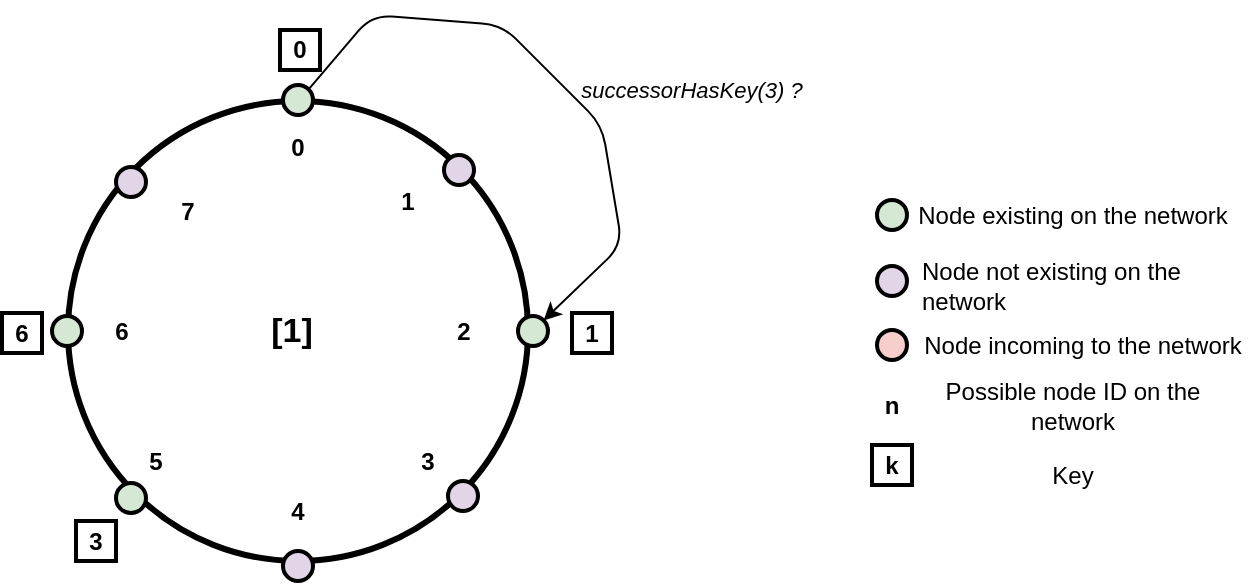 <mxfile version="14.6.9" type="device"><diagram id="oN7rGIVR_NU18HYlivET" name="Page-1"><mxGraphModel dx="964" dy="624" grid="1" gridSize="10" guides="1" tooltips="1" connect="1" arrows="1" fold="1" page="1" pageScale="1" pageWidth="850" pageHeight="1100" math="0" shadow="0"><root><mxCell id="0"/><mxCell id="1" parent="0"/><mxCell id="I6jWGAwudiygs9Jdwx2--1" value="" style="group" vertex="1" connectable="0" parent="1"><mxGeometry x="525" y="182.5" width="197.5" height="150" as="geometry"/></mxCell><mxCell id="I6jWGAwudiygs9Jdwx2--2" value="Node not existing on the network" style="text;html=1;strokeColor=none;fillColor=none;align=left;verticalAlign=middle;whiteSpace=wrap;rounded=0;container=0;" vertex="1" parent="I6jWGAwudiygs9Jdwx2--1"><mxGeometry x="32.5" y="35.5" width="165" height="20" as="geometry"/></mxCell><mxCell id="I6jWGAwudiygs9Jdwx2--3" value="Node incoming to the network" style="text;html=1;strokeColor=none;fillColor=none;align=center;verticalAlign=middle;whiteSpace=wrap;rounded=0;container=0;" vertex="1" parent="I6jWGAwudiygs9Jdwx2--1"><mxGeometry x="32.5" y="65" width="165" height="20" as="geometry"/></mxCell><mxCell id="I6jWGAwudiygs9Jdwx2--4" value="&lt;b&gt;n&lt;/b&gt;" style="text;html=1;strokeColor=none;fillColor=none;align=center;verticalAlign=middle;whiteSpace=wrap;rounded=0;" vertex="1" parent="I6jWGAwudiygs9Jdwx2--1"><mxGeometry y="95" width="40" height="20" as="geometry"/></mxCell><mxCell id="I6jWGAwudiygs9Jdwx2--5" value="" style="ellipse;whiteSpace=wrap;html=1;aspect=fixed;strokeWidth=2;fillColor=#d5e8d4;container=0;" vertex="1" parent="I6jWGAwudiygs9Jdwx2--1"><mxGeometry x="12.5" y="2.5" width="15" height="15" as="geometry"/></mxCell><mxCell id="I6jWGAwudiygs9Jdwx2--6" value="" style="ellipse;whiteSpace=wrap;html=1;aspect=fixed;strokeWidth=2;fillColor=#e1d5e7;container=0;" vertex="1" parent="I6jWGAwudiygs9Jdwx2--1"><mxGeometry x="12.5" y="35.5" width="15" height="15" as="geometry"/></mxCell><mxCell id="I6jWGAwudiygs9Jdwx2--7" value="" style="ellipse;whiteSpace=wrap;html=1;aspect=fixed;strokeWidth=2;fillColor=#f8cecc;container=0;" vertex="1" parent="I6jWGAwudiygs9Jdwx2--1"><mxGeometry x="12.5" y="67.5" width="15" height="15" as="geometry"/></mxCell><mxCell id="I6jWGAwudiygs9Jdwx2--8" value="Node existing on the network" style="text;html=1;strokeColor=none;fillColor=none;align=center;verticalAlign=middle;whiteSpace=wrap;rounded=0;container=0;" vertex="1" parent="I6jWGAwudiygs9Jdwx2--1"><mxGeometry x="27.5" width="165" height="20" as="geometry"/></mxCell><mxCell id="I6jWGAwudiygs9Jdwx2--9" value="Possible node ID on the network" style="text;html=1;strokeColor=none;fillColor=none;align=center;verticalAlign=middle;whiteSpace=wrap;rounded=0;container=0;" vertex="1" parent="I6jWGAwudiygs9Jdwx2--1"><mxGeometry x="27.5" y="95" width="165" height="20" as="geometry"/></mxCell><mxCell id="I6jWGAwudiygs9Jdwx2--10" value="&lt;b&gt;k&lt;/b&gt;" style="text;html=1;fillColor=none;align=center;verticalAlign=middle;whiteSpace=wrap;rounded=0;strokeColor=#000000;strokeWidth=2;" vertex="1" parent="I6jWGAwudiygs9Jdwx2--1"><mxGeometry x="10" y="125" width="20" height="20" as="geometry"/></mxCell><mxCell id="I6jWGAwudiygs9Jdwx2--11" value="Key" style="text;html=1;strokeColor=none;fillColor=none;align=center;verticalAlign=middle;whiteSpace=wrap;rounded=0;container=0;" vertex="1" parent="I6jWGAwudiygs9Jdwx2--1"><mxGeometry x="27.5" y="130" width="165" height="20" as="geometry"/></mxCell><mxCell id="I6jWGAwudiygs9Jdwx2--12" value="" style="group" vertex="1" connectable="0" parent="1"><mxGeometry x="100" y="100" width="415" height="275.5" as="geometry"/></mxCell><mxCell id="I6jWGAwudiygs9Jdwx2--13" value="" style="group" vertex="1" connectable="0" parent="I6jWGAwudiygs9Jdwx2--12"><mxGeometry x="25" y="27.5" width="248" height="248" as="geometry"/></mxCell><mxCell id="I6jWGAwudiygs9Jdwx2--14" value="" style="ellipse;whiteSpace=wrap;html=1;aspect=fixed;fillColor=none;strokeWidth=3;" vertex="1" parent="I6jWGAwudiygs9Jdwx2--13"><mxGeometry x="8" y="8" width="230" height="230" as="geometry"/></mxCell><mxCell id="I6jWGAwudiygs9Jdwx2--15" value="" style="ellipse;whiteSpace=wrap;html=1;aspect=fixed;strokeWidth=2;fillColor=#e1d5e7;" vertex="1" parent="I6jWGAwudiygs9Jdwx2--13"><mxGeometry x="115.5" y="233" width="15" height="15" as="geometry"/></mxCell><mxCell id="I6jWGAwudiygs9Jdwx2--16" value="" style="ellipse;whiteSpace=wrap;html=1;aspect=fixed;strokeWidth=2;fillColor=#d5e8d4;" vertex="1" parent="I6jWGAwudiygs9Jdwx2--13"><mxGeometry y="115.5" width="15" height="15" as="geometry"/></mxCell><mxCell id="I6jWGAwudiygs9Jdwx2--17" value="" style="ellipse;whiteSpace=wrap;html=1;aspect=fixed;strokeWidth=2;fillColor=#d5e8d4;" vertex="1" parent="I6jWGAwudiygs9Jdwx2--13"><mxGeometry x="115.5" width="15" height="15" as="geometry"/></mxCell><mxCell id="I6jWGAwudiygs9Jdwx2--18" value="" style="ellipse;whiteSpace=wrap;html=1;aspect=fixed;strokeWidth=2;fillColor=#d5e8d4;" vertex="1" parent="I6jWGAwudiygs9Jdwx2--13"><mxGeometry x="233" y="115.5" width="15" height="15" as="geometry"/></mxCell><mxCell id="I6jWGAwudiygs9Jdwx2--19" value="" style="ellipse;whiteSpace=wrap;html=1;aspect=fixed;strokeWidth=2;fillColor=#e1d5e7;" vertex="1" parent="I6jWGAwudiygs9Jdwx2--13"><mxGeometry x="198" y="198" width="15" height="15" as="geometry"/></mxCell><mxCell id="I6jWGAwudiygs9Jdwx2--20" value="" style="ellipse;whiteSpace=wrap;html=1;aspect=fixed;strokeWidth=2;fillColor=#d5e8d4;" vertex="1" parent="I6jWGAwudiygs9Jdwx2--13"><mxGeometry x="32" y="199" width="15" height="15" as="geometry"/></mxCell><mxCell id="I6jWGAwudiygs9Jdwx2--21" value="" style="ellipse;whiteSpace=wrap;html=1;aspect=fixed;strokeWidth=2;fillColor=#e1d5e7;" vertex="1" parent="I6jWGAwudiygs9Jdwx2--13"><mxGeometry x="32" y="41" width="15" height="15" as="geometry"/></mxCell><mxCell id="I6jWGAwudiygs9Jdwx2--22" value="" style="ellipse;whiteSpace=wrap;html=1;aspect=fixed;strokeWidth=2;fillColor=#e1d5e7;" vertex="1" parent="I6jWGAwudiygs9Jdwx2--13"><mxGeometry x="196" y="35" width="15" height="15" as="geometry"/></mxCell><mxCell id="I6jWGAwudiygs9Jdwx2--23" value="&lt;b&gt;0&lt;/b&gt;" style="text;html=1;strokeColor=none;fillColor=none;align=center;verticalAlign=middle;whiteSpace=wrap;rounded=0;" vertex="1" parent="I6jWGAwudiygs9Jdwx2--13"><mxGeometry x="103" y="21" width="40" height="20" as="geometry"/></mxCell><mxCell id="I6jWGAwudiygs9Jdwx2--24" value="&lt;b&gt;1&lt;/b&gt;" style="text;html=1;strokeColor=none;fillColor=none;align=center;verticalAlign=middle;whiteSpace=wrap;rounded=0;" vertex="1" parent="I6jWGAwudiygs9Jdwx2--13"><mxGeometry x="158" y="48" width="40" height="20" as="geometry"/></mxCell><mxCell id="I6jWGAwudiygs9Jdwx2--25" value="&lt;b&gt;2&lt;/b&gt;" style="text;html=1;strokeColor=none;fillColor=none;align=center;verticalAlign=middle;whiteSpace=wrap;rounded=0;" vertex="1" parent="I6jWGAwudiygs9Jdwx2--13"><mxGeometry x="185.5" y="113" width="40" height="20" as="geometry"/></mxCell><mxCell id="I6jWGAwudiygs9Jdwx2--26" value="&lt;b&gt;3&lt;/b&gt;" style="text;html=1;strokeColor=none;fillColor=none;align=center;verticalAlign=middle;whiteSpace=wrap;rounded=0;" vertex="1" parent="I6jWGAwudiygs9Jdwx2--13"><mxGeometry x="168" y="178" width="40" height="20" as="geometry"/></mxCell><mxCell id="I6jWGAwudiygs9Jdwx2--27" value="&lt;b&gt;4&lt;/b&gt;" style="text;html=1;strokeColor=none;fillColor=none;align=center;verticalAlign=middle;whiteSpace=wrap;rounded=0;" vertex="1" parent="I6jWGAwudiygs9Jdwx2--13"><mxGeometry x="103" y="203" width="40" height="20" as="geometry"/></mxCell><mxCell id="I6jWGAwudiygs9Jdwx2--28" value="&lt;b&gt;5&lt;/b&gt;" style="text;html=1;strokeColor=none;fillColor=none;align=center;verticalAlign=middle;whiteSpace=wrap;rounded=0;" vertex="1" parent="I6jWGAwudiygs9Jdwx2--13"><mxGeometry x="32" y="178" width="40" height="20" as="geometry"/></mxCell><mxCell id="I6jWGAwudiygs9Jdwx2--29" value="&lt;b&gt;6&lt;/b&gt;" style="text;html=1;strokeColor=none;fillColor=none;align=center;verticalAlign=middle;whiteSpace=wrap;rounded=0;" vertex="1" parent="I6jWGAwudiygs9Jdwx2--13"><mxGeometry x="15" y="113" width="40" height="20" as="geometry"/></mxCell><mxCell id="I6jWGAwudiygs9Jdwx2--30" value="&lt;b&gt;7&lt;/b&gt;" style="text;html=1;strokeColor=none;fillColor=none;align=center;verticalAlign=middle;whiteSpace=wrap;rounded=0;" vertex="1" parent="I6jWGAwudiygs9Jdwx2--13"><mxGeometry x="48" y="53" width="40" height="20" as="geometry"/></mxCell><mxCell id="I6jWGAwudiygs9Jdwx2--31" value="" style="endArrow=classic;html=1;exitX=1;exitY=0;exitDx=0;exitDy=0;entryX=1;entryY=0;entryDx=0;entryDy=0;" edge="1" parent="I6jWGAwudiygs9Jdwx2--13" source="I6jWGAwudiygs9Jdwx2--17" target="I6jWGAwudiygs9Jdwx2--18"><mxGeometry width="50" height="50" relative="1" as="geometry"><mxPoint x="395" y="305" as="sourcePoint"/><mxPoint x="445" y="255" as="targetPoint"/><Array as="points"><mxPoint x="160" y="-35"/><mxPoint x="225" y="-30"/><mxPoint x="275" y="20"/><mxPoint x="285" y="80"/></Array></mxGeometry></mxCell><mxCell id="I6jWGAwudiygs9Jdwx2--32" value="&lt;b&gt;3&lt;/b&gt;" style="text;html=1;fillColor=none;align=center;verticalAlign=middle;whiteSpace=wrap;rounded=0;strokeColor=#000000;strokeWidth=2;" vertex="1" parent="I6jWGAwudiygs9Jdwx2--13"><mxGeometry x="12" y="218" width="20" height="20" as="geometry"/></mxCell><mxCell id="I6jWGAwudiygs9Jdwx2--33" value="&lt;font style=&quot;font-size: 17px&quot;&gt;&lt;b&gt;[1]&lt;/b&gt;&lt;/font&gt;" style="text;html=1;strokeColor=none;fillColor=none;align=center;verticalAlign=middle;whiteSpace=wrap;rounded=0;" vertex="1" parent="I6jWGAwudiygs9Jdwx2--13"><mxGeometry x="100" y="113" width="40" height="20" as="geometry"/></mxCell><mxCell id="I6jWGAwudiygs9Jdwx2--34" value="&lt;b&gt;0&lt;/b&gt;" style="text;html=1;fillColor=none;align=center;verticalAlign=middle;whiteSpace=wrap;rounded=0;strokeColor=#000000;strokeWidth=2;" vertex="1" parent="I6jWGAwudiygs9Jdwx2--12"><mxGeometry x="139" width="20" height="20" as="geometry"/></mxCell><mxCell id="I6jWGAwudiygs9Jdwx2--35" value="&lt;b&gt;1&lt;/b&gt;" style="text;html=1;fillColor=none;align=center;verticalAlign=middle;whiteSpace=wrap;rounded=0;strokeColor=#000000;strokeWidth=2;" vertex="1" parent="I6jWGAwudiygs9Jdwx2--12"><mxGeometry x="285" y="141.5" width="20" height="20" as="geometry"/></mxCell><mxCell id="I6jWGAwudiygs9Jdwx2--36" value="&lt;b&gt;6&lt;/b&gt;" style="text;html=1;fillColor=none;align=center;verticalAlign=middle;whiteSpace=wrap;rounded=0;strokeColor=#000000;strokeWidth=2;" vertex="1" parent="I6jWGAwudiygs9Jdwx2--12"><mxGeometry y="141.5" width="20" height="20" as="geometry"/></mxCell><mxCell id="I6jWGAwudiygs9Jdwx2--37" value="&lt;i&gt;&lt;font style=&quot;font-size: 11px&quot;&gt;successorHasKey(3) ?&lt;/font&gt;&lt;/i&gt;" style="text;html=1;strokeColor=none;fillColor=none;align=center;verticalAlign=middle;whiteSpace=wrap;rounded=0;" vertex="1" parent="I6jWGAwudiygs9Jdwx2--12"><mxGeometry x="275" y="20" width="140" height="20" as="geometry"/></mxCell></root></mxGraphModel></diagram></mxfile>